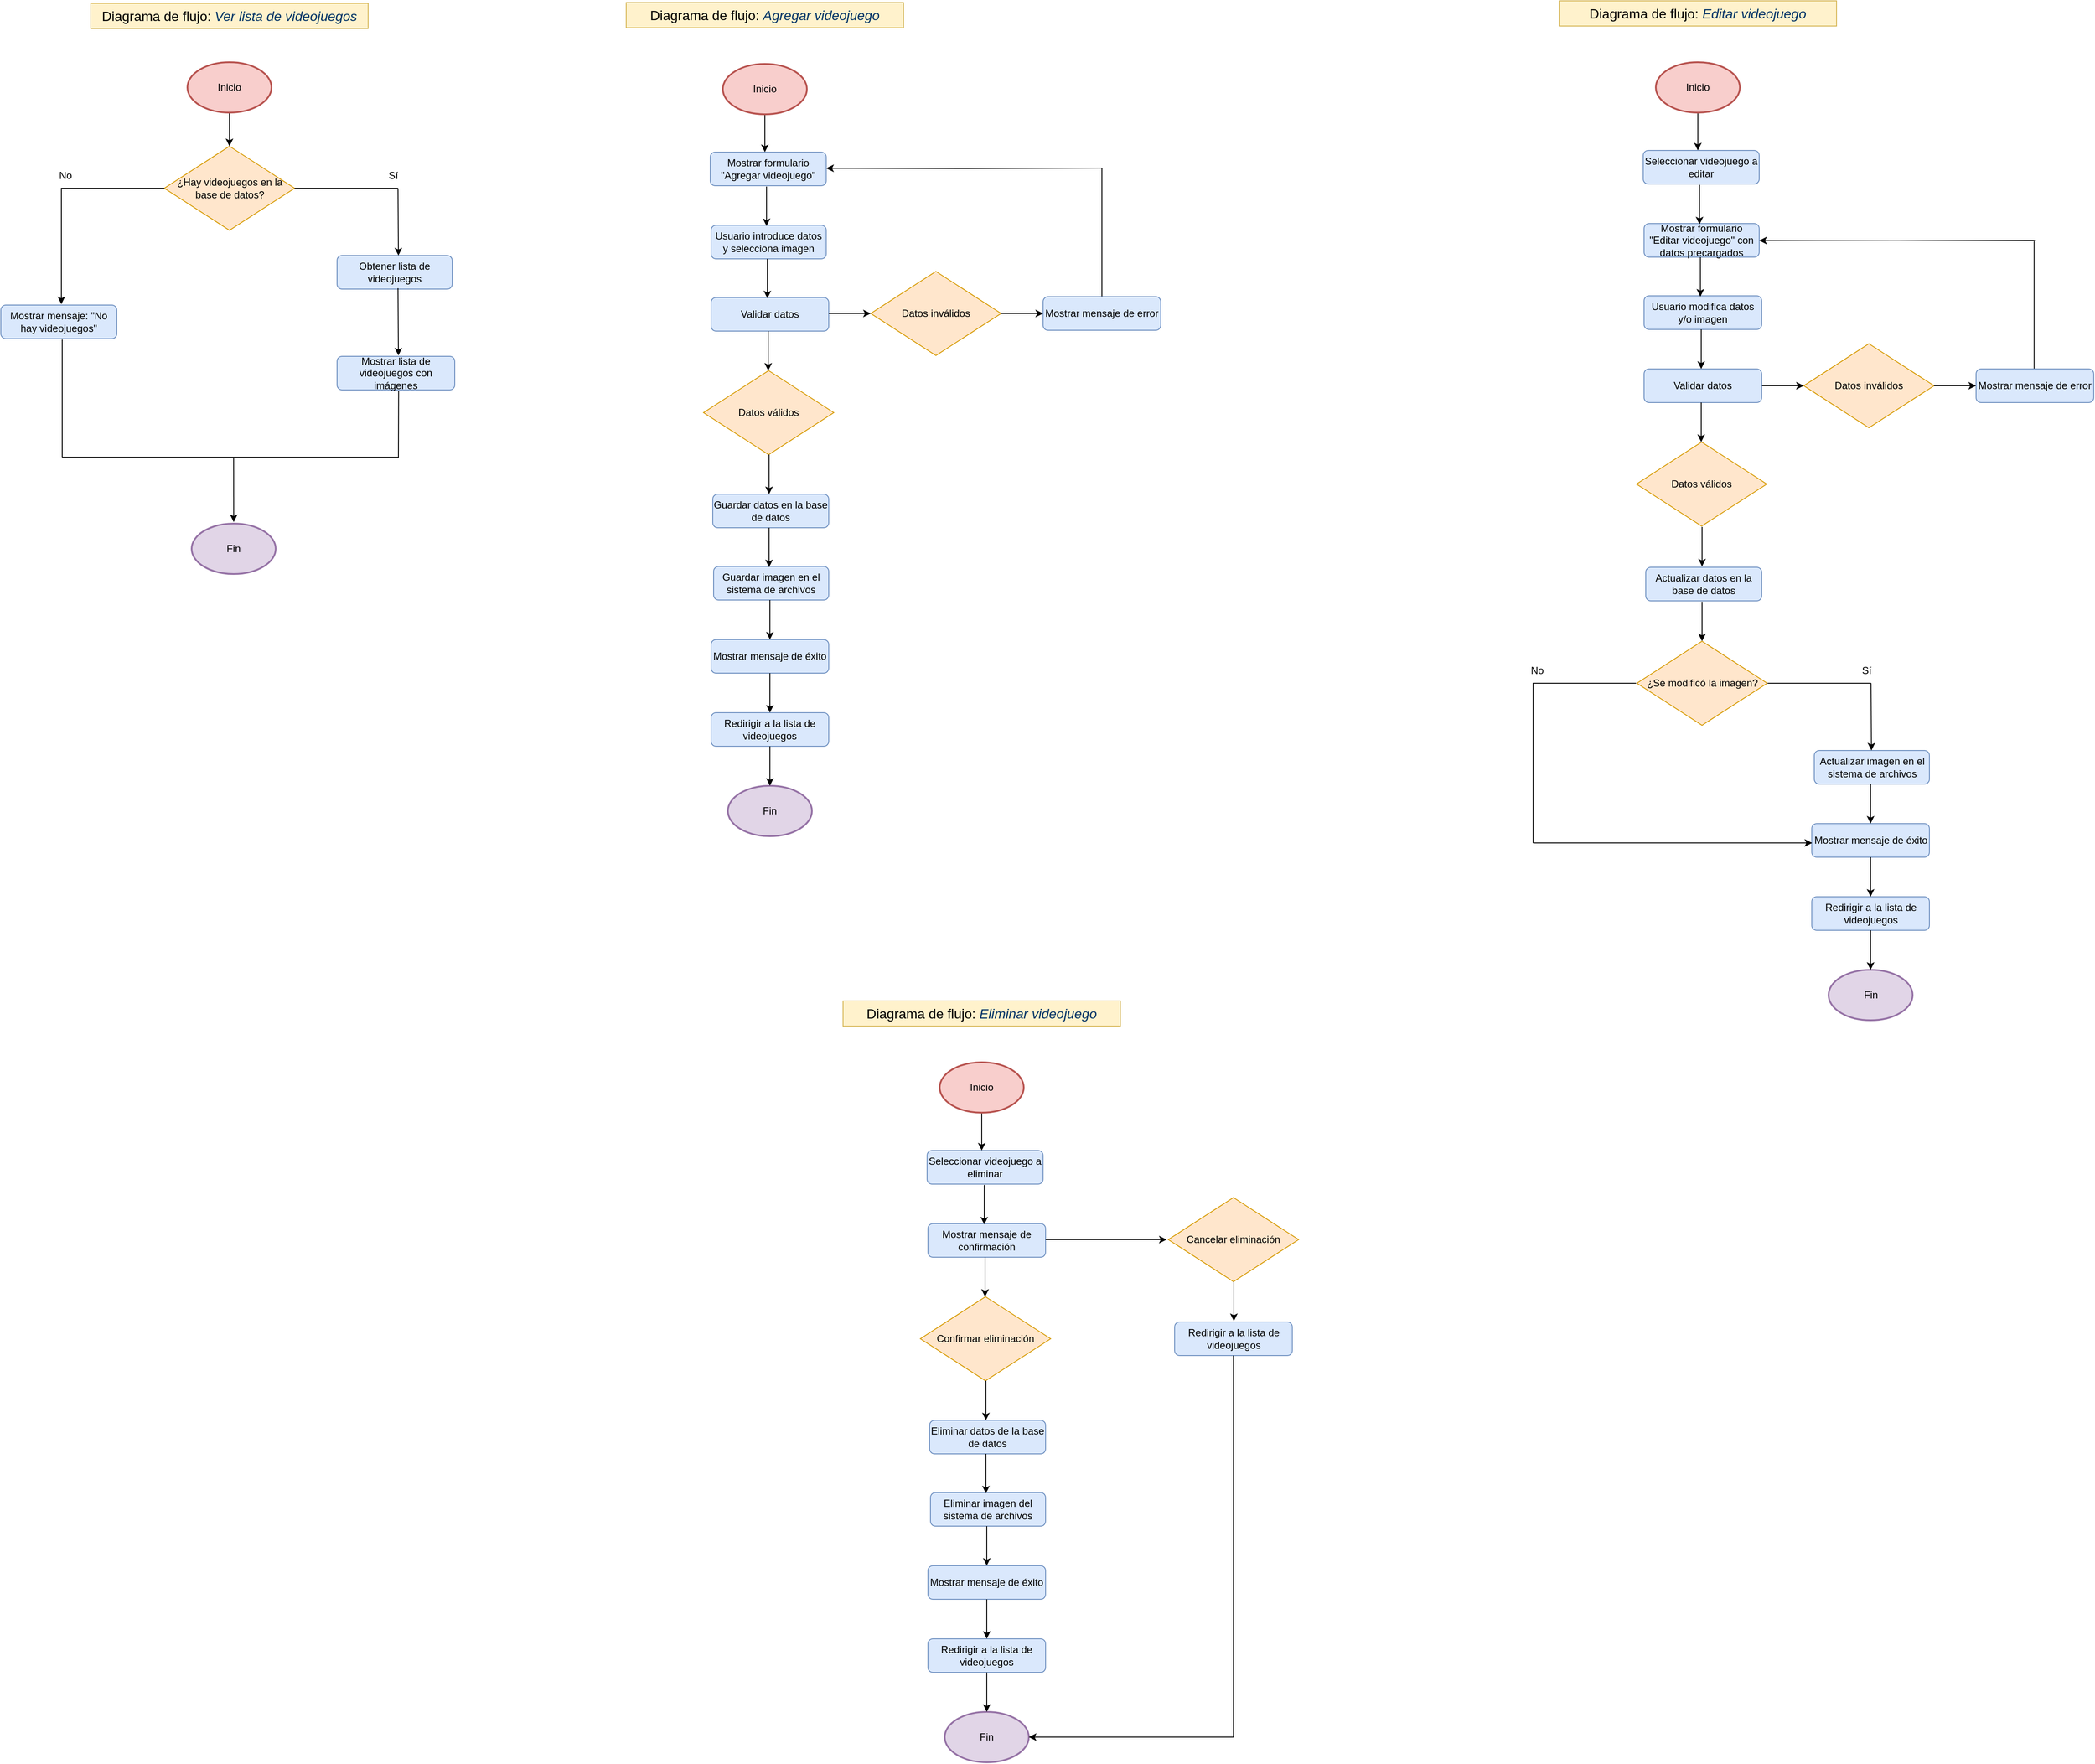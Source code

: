 <mxfile version="26.0.9">
  <diagram name="Page-1" id="8bQry1XqjMAtkOCBPEHt">
    <mxGraphModel dx="3185" dy="1915" grid="1" gridSize="10" guides="1" tooltips="1" connect="1" arrows="1" fold="1" page="1" pageScale="1" pageWidth="3300" pageHeight="2339" math="0" shadow="0">
      <root>
        <mxCell id="0" />
        <mxCell id="1" parent="0" />
        <mxCell id="3hQOFJpl5_fG5C6Am4oN-1" value="&lt;font style=&quot;font-size: 16px;&quot;&gt;Diagrama de flujo: &lt;i&gt;&lt;font style=&quot;color: rgb(0, 51, 102);&quot;&gt;Ver lista de videojuegos&lt;/font&gt;&lt;/i&gt;&lt;/font&gt;" style="text;html=1;align=center;verticalAlign=middle;whiteSpace=wrap;rounded=0;fillColor=#fff2cc;strokeColor=#d6b656;" vertex="1" parent="1">
          <mxGeometry x="190" y="60" width="330" height="30" as="geometry" />
        </mxCell>
        <mxCell id="3hQOFJpl5_fG5C6Am4oN-3" style="edgeStyle=orthogonalEdgeStyle;rounded=0;orthogonalLoop=1;jettySize=auto;html=1;" edge="1" parent="1" source="3hQOFJpl5_fG5C6Am4oN-2">
          <mxGeometry relative="1" as="geometry">
            <mxPoint x="355" y="230" as="targetPoint" />
          </mxGeometry>
        </mxCell>
        <mxCell id="3hQOFJpl5_fG5C6Am4oN-2" value="Inicio" style="strokeWidth=2;html=1;shape=mxgraph.flowchart.start_1;whiteSpace=wrap;fillColor=#f8cecc;strokeColor=#b85450;" vertex="1" parent="1">
          <mxGeometry x="305" y="130" width="100" height="60" as="geometry" />
        </mxCell>
        <mxCell id="3hQOFJpl5_fG5C6Am4oN-5" value="¿Hay videojuegos en la base de datos?" style="rhombus;whiteSpace=wrap;html=1;align=center;verticalAlign=middle;fillColor=#ffe6cc;strokeColor=#d79b00;" vertex="1" parent="1">
          <mxGeometry x="277.5" y="230" width="155" height="100" as="geometry" />
        </mxCell>
        <mxCell id="3hQOFJpl5_fG5C6Am4oN-9" value="" style="endArrow=classic;html=1;rounded=0;endSize=6;startSize=6;jumpSize=6;" edge="1" parent="1">
          <mxGeometry width="50" height="50" relative="1" as="geometry">
            <mxPoint x="155" y="280" as="sourcePoint" />
            <mxPoint x="155" y="418" as="targetPoint" />
          </mxGeometry>
        </mxCell>
        <mxCell id="3hQOFJpl5_fG5C6Am4oN-10" value="" style="endArrow=none;html=1;rounded=0;" edge="1" parent="1">
          <mxGeometry width="50" height="50" relative="1" as="geometry">
            <mxPoint x="154.5" y="280" as="sourcePoint" />
            <mxPoint x="277.5" y="280" as="targetPoint" />
          </mxGeometry>
        </mxCell>
        <mxCell id="3hQOFJpl5_fG5C6Am4oN-11" value="Mostrar mensaje: &quot;No hay videojuegos&quot;" style="rounded=1;whiteSpace=wrap;html=1;shadow=0;glass=0;spacing=2;fillColor=#dae8fc;strokeColor=#6c8ebf;" vertex="1" parent="1">
          <mxGeometry x="83" y="419" width="138" height="40" as="geometry" />
        </mxCell>
        <mxCell id="3hQOFJpl5_fG5C6Am4oN-13" value="" style="endArrow=classic;html=1;rounded=0;" edge="1" parent="1">
          <mxGeometry width="50" height="50" relative="1" as="geometry">
            <mxPoint x="555.5" y="280" as="sourcePoint" />
            <mxPoint x="556" y="360" as="targetPoint" />
          </mxGeometry>
        </mxCell>
        <mxCell id="3hQOFJpl5_fG5C6Am4oN-14" value="" style="endArrow=none;html=1;rounded=0;" edge="1" parent="1">
          <mxGeometry width="50" height="50" relative="1" as="geometry">
            <mxPoint x="432.5" y="280" as="sourcePoint" />
            <mxPoint x="555.5" y="280" as="targetPoint" />
          </mxGeometry>
        </mxCell>
        <mxCell id="3hQOFJpl5_fG5C6Am4oN-15" value="Obtener lista de videojuegos" style="rounded=1;whiteSpace=wrap;html=1;shadow=0;glass=0;spacing=2;fillColor=#dae8fc;strokeColor=#6c8ebf;" vertex="1" parent="1">
          <mxGeometry x="483" y="360" width="137" height="40" as="geometry" />
        </mxCell>
        <mxCell id="3hQOFJpl5_fG5C6Am4oN-16" value="Sí" style="text;html=1;align=center;verticalAlign=middle;whiteSpace=wrap;rounded=0;" vertex="1" parent="1">
          <mxGeometry x="520" y="250" width="60" height="30" as="geometry" />
        </mxCell>
        <mxCell id="3hQOFJpl5_fG5C6Am4oN-17" value="No" style="text;html=1;align=center;verticalAlign=middle;whiteSpace=wrap;rounded=0;" vertex="1" parent="1">
          <mxGeometry x="130" y="250" width="60" height="30" as="geometry" />
        </mxCell>
        <mxCell id="3hQOFJpl5_fG5C6Am4oN-18" value="Mostrar lista de videojuegos con imágenes" style="rounded=1;whiteSpace=wrap;html=1;shadow=0;glass=0;spacing=2;fillColor=#dae8fc;strokeColor=#6c8ebf;" vertex="1" parent="1">
          <mxGeometry x="483" y="480" width="140" height="40" as="geometry" />
        </mxCell>
        <mxCell id="3hQOFJpl5_fG5C6Am4oN-19" value="" style="endArrow=classic;html=1;rounded=0;" edge="1" parent="1">
          <mxGeometry width="50" height="50" relative="1" as="geometry">
            <mxPoint x="555.5" y="399" as="sourcePoint" />
            <mxPoint x="556" y="479" as="targetPoint" />
          </mxGeometry>
        </mxCell>
        <mxCell id="3hQOFJpl5_fG5C6Am4oN-20" value="" style="endArrow=classic;html=1;rounded=0;entryX=0.522;entryY=0.056;entryDx=0;entryDy=0;entryPerimeter=0;" edge="1" parent="1">
          <mxGeometry width="50" height="50" relative="1" as="geometry">
            <mxPoint x="360" y="600" as="sourcePoint" />
            <mxPoint x="360.08" y="677.24" as="targetPoint" />
          </mxGeometry>
        </mxCell>
        <mxCell id="3hQOFJpl5_fG5C6Am4oN-23" value="" style="endArrow=none;html=1;rounded=0;" edge="1" parent="1">
          <mxGeometry width="50" height="50" relative="1" as="geometry">
            <mxPoint x="556" y="600" as="sourcePoint" />
            <mxPoint x="556.23" y="521" as="targetPoint" />
          </mxGeometry>
        </mxCell>
        <mxCell id="3hQOFJpl5_fG5C6Am4oN-24" value="" style="endArrow=none;html=1;rounded=0;" edge="1" parent="1">
          <mxGeometry width="50" height="50" relative="1" as="geometry">
            <mxPoint x="556.5" y="600" as="sourcePoint" />
            <mxPoint x="360" y="600" as="targetPoint" />
          </mxGeometry>
        </mxCell>
        <mxCell id="3hQOFJpl5_fG5C6Am4oN-25" value="" style="endArrow=none;html=1;rounded=0;startFill=0;" edge="1" parent="1">
          <mxGeometry width="50" height="50" relative="1" as="geometry">
            <mxPoint x="156" y="460" as="sourcePoint" />
            <mxPoint x="156" y="600" as="targetPoint" />
          </mxGeometry>
        </mxCell>
        <mxCell id="3hQOFJpl5_fG5C6Am4oN-26" value="" style="endArrow=none;html=1;rounded=0;" edge="1" parent="1">
          <mxGeometry width="50" height="50" relative="1" as="geometry">
            <mxPoint x="360" y="600" as="sourcePoint" />
            <mxPoint x="156" y="600" as="targetPoint" />
          </mxGeometry>
        </mxCell>
        <mxCell id="3hQOFJpl5_fG5C6Am4oN-27" value="&lt;font style=&quot;font-size: 16px;&quot;&gt;&lt;font style=&quot;&quot;&gt;Diagrama de flujo: &lt;/font&gt;&lt;i&gt;&lt;font style=&quot;color: rgb(0, 51, 102);&quot;&gt;Agregar videojuego&lt;/font&gt;&lt;/i&gt;&lt;/font&gt;" style="text;html=1;align=center;verticalAlign=middle;whiteSpace=wrap;rounded=0;fillColor=#fff2cc;strokeColor=#d6b656;" vertex="1" parent="1">
          <mxGeometry x="827" y="59" width="330" height="30" as="geometry" />
        </mxCell>
        <mxCell id="3hQOFJpl5_fG5C6Am4oN-28" style="edgeStyle=orthogonalEdgeStyle;rounded=0;orthogonalLoop=1;jettySize=auto;html=1;exitX=0.5;exitY=0.967;exitDx=0;exitDy=0;exitPerimeter=0;" edge="1" parent="1" source="3hQOFJpl5_fG5C6Am4oN-29">
          <mxGeometry relative="1" as="geometry">
            <mxPoint x="992" y="237" as="targetPoint" />
            <mxPoint x="992.0" y="200" as="sourcePoint" />
          </mxGeometry>
        </mxCell>
        <mxCell id="3hQOFJpl5_fG5C6Am4oN-29" value="Inicio" style="strokeWidth=2;html=1;shape=mxgraph.flowchart.start_1;whiteSpace=wrap;fillColor=#f8cecc;strokeColor=#b85450;" vertex="1" parent="1">
          <mxGeometry x="942" y="132" width="100" height="60" as="geometry" />
        </mxCell>
        <mxCell id="3hQOFJpl5_fG5C6Am4oN-33" value="Mostrar formulario &quot;Agregar videojuego&quot;" style="rounded=1;whiteSpace=wrap;html=1;shadow=0;glass=0;spacing=2;fillColor=#dae8fc;strokeColor=#6c8ebf;" vertex="1" parent="1">
          <mxGeometry x="927" y="237" width="138" height="40" as="geometry" />
        </mxCell>
        <mxCell id="3hQOFJpl5_fG5C6Am4oN-36" value="Usuario introduce datos y selecciona imagen" style="rounded=1;whiteSpace=wrap;html=1;shadow=0;glass=0;spacing=2;fillColor=#dae8fc;strokeColor=#6c8ebf;" vertex="1" parent="1">
          <mxGeometry x="928" y="324" width="137" height="40" as="geometry" />
        </mxCell>
        <mxCell id="3hQOFJpl5_fG5C6Am4oN-39" value="Validar datos" style="rounded=1;whiteSpace=wrap;html=1;shadow=0;glass=0;spacing=2;fillColor=#dae8fc;strokeColor=#6c8ebf;" vertex="1" parent="1">
          <mxGeometry x="928" y="410" width="140" height="40" as="geometry" />
        </mxCell>
        <mxCell id="3hQOFJpl5_fG5C6Am4oN-44" value="" style="endArrow=none;html=1;rounded=0;" edge="1" parent="1">
          <mxGeometry width="50" height="50" relative="1" as="geometry">
            <mxPoint x="1393" y="409" as="sourcePoint" />
            <mxPoint x="1393" y="256" as="targetPoint" />
          </mxGeometry>
        </mxCell>
        <mxCell id="3hQOFJpl5_fG5C6Am4oN-47" value="Fin" style="strokeWidth=2;html=1;shape=mxgraph.flowchart.start_1;whiteSpace=wrap;fillColor=#e1d5e7;strokeColor=#9673a6;" vertex="1" parent="1">
          <mxGeometry x="310" y="679" width="100" height="60" as="geometry" />
        </mxCell>
        <mxCell id="3hQOFJpl5_fG5C6Am4oN-49" value="Fin" style="strokeWidth=2;html=1;shape=mxgraph.flowchart.start_1;whiteSpace=wrap;fillColor=#e1d5e7;strokeColor=#9673a6;" vertex="1" parent="1">
          <mxGeometry x="948" y="991" width="100" height="60" as="geometry" />
        </mxCell>
        <mxCell id="3hQOFJpl5_fG5C6Am4oN-50" value="Datos válidos" style="rhombus;whiteSpace=wrap;html=1;align=center;verticalAlign=middle;fillColor=#ffe6cc;strokeColor=#d79b00;" vertex="1" parent="1">
          <mxGeometry x="919" y="497" width="155" height="100" as="geometry" />
        </mxCell>
        <mxCell id="3hQOFJpl5_fG5C6Am4oN-51" value="Datos inválidos" style="rhombus;whiteSpace=wrap;html=1;align=center;verticalAlign=middle;fillColor=#ffe6cc;strokeColor=#d79b00;" vertex="1" parent="1">
          <mxGeometry x="1118" y="379" width="155" height="100" as="geometry" />
        </mxCell>
        <mxCell id="3hQOFJpl5_fG5C6Am4oN-53" value="Mostrar mensaje de error" style="rounded=1;whiteSpace=wrap;html=1;shadow=0;glass=0;spacing=2;fillColor=#dae8fc;strokeColor=#6c8ebf;" vertex="1" parent="1">
          <mxGeometry x="1323" y="409" width="140" height="40" as="geometry" />
        </mxCell>
        <mxCell id="3hQOFJpl5_fG5C6Am4oN-54" value="Guardar datos en la base de datos" style="rounded=1;whiteSpace=wrap;html=1;shadow=0;glass=0;spacing=2;fillColor=#dae8fc;strokeColor=#6c8ebf;" vertex="1" parent="1">
          <mxGeometry x="930" y="644" width="138" height="40" as="geometry" />
        </mxCell>
        <mxCell id="3hQOFJpl5_fG5C6Am4oN-55" value="Guardar imagen en el sistema de archivos" style="rounded=1;whiteSpace=wrap;html=1;shadow=0;glass=0;spacing=2;fillColor=#dae8fc;strokeColor=#6c8ebf;" vertex="1" parent="1">
          <mxGeometry x="931" y="730" width="137" height="40" as="geometry" />
        </mxCell>
        <mxCell id="3hQOFJpl5_fG5C6Am4oN-56" value="Mostrar mensaje de éxito" style="rounded=1;whiteSpace=wrap;html=1;shadow=0;glass=0;spacing=2;fillColor=#dae8fc;strokeColor=#6c8ebf;" vertex="1" parent="1">
          <mxGeometry x="928" y="817" width="140" height="40" as="geometry" />
        </mxCell>
        <mxCell id="3hQOFJpl5_fG5C6Am4oN-57" value="Redirigir a la lista de videojuegos" style="rounded=1;whiteSpace=wrap;html=1;shadow=0;glass=0;spacing=2;fillColor=#dae8fc;strokeColor=#6c8ebf;" vertex="1" parent="1">
          <mxGeometry x="928" y="904" width="140" height="40" as="geometry" />
        </mxCell>
        <mxCell id="3hQOFJpl5_fG5C6Am4oN-59" style="edgeStyle=orthogonalEdgeStyle;rounded=0;orthogonalLoop=1;jettySize=auto;html=1;exitX=0.5;exitY=0.967;exitDx=0;exitDy=0;exitPerimeter=0;" edge="1" parent="1">
          <mxGeometry relative="1" as="geometry">
            <mxPoint x="994" y="325" as="targetPoint" />
            <mxPoint x="994" y="278" as="sourcePoint" />
          </mxGeometry>
        </mxCell>
        <mxCell id="3hQOFJpl5_fG5C6Am4oN-60" style="edgeStyle=orthogonalEdgeStyle;rounded=0;orthogonalLoop=1;jettySize=auto;html=1;exitX=0.5;exitY=0.967;exitDx=0;exitDy=0;exitPerimeter=0;" edge="1" parent="1">
          <mxGeometry relative="1" as="geometry">
            <mxPoint x="995" y="411" as="targetPoint" />
            <mxPoint x="995" y="364" as="sourcePoint" />
          </mxGeometry>
        </mxCell>
        <mxCell id="3hQOFJpl5_fG5C6Am4oN-61" style="edgeStyle=orthogonalEdgeStyle;rounded=0;orthogonalLoop=1;jettySize=auto;html=1;exitX=0.5;exitY=0.967;exitDx=0;exitDy=0;exitPerimeter=0;" edge="1" parent="1">
          <mxGeometry relative="1" as="geometry">
            <mxPoint x="996" y="497" as="targetPoint" />
            <mxPoint x="996" y="450" as="sourcePoint" />
          </mxGeometry>
        </mxCell>
        <mxCell id="3hQOFJpl5_fG5C6Am4oN-62" style="edgeStyle=orthogonalEdgeStyle;rounded=0;orthogonalLoop=1;jettySize=auto;html=1;exitX=0.5;exitY=0.967;exitDx=0;exitDy=0;exitPerimeter=0;" edge="1" parent="1">
          <mxGeometry relative="1" as="geometry">
            <mxPoint x="997" y="644" as="targetPoint" />
            <mxPoint x="997" y="597" as="sourcePoint" />
          </mxGeometry>
        </mxCell>
        <mxCell id="3hQOFJpl5_fG5C6Am4oN-63" style="edgeStyle=orthogonalEdgeStyle;rounded=0;orthogonalLoop=1;jettySize=auto;html=1;exitX=0.5;exitY=0.967;exitDx=0;exitDy=0;exitPerimeter=0;" edge="1" parent="1">
          <mxGeometry relative="1" as="geometry">
            <mxPoint x="997" y="731" as="targetPoint" />
            <mxPoint x="997" y="684" as="sourcePoint" />
          </mxGeometry>
        </mxCell>
        <mxCell id="3hQOFJpl5_fG5C6Am4oN-64" style="edgeStyle=orthogonalEdgeStyle;rounded=0;orthogonalLoop=1;jettySize=auto;html=1;exitX=0.5;exitY=0.967;exitDx=0;exitDy=0;exitPerimeter=0;" edge="1" parent="1">
          <mxGeometry relative="1" as="geometry">
            <mxPoint x="998" y="817" as="targetPoint" />
            <mxPoint x="998" y="770" as="sourcePoint" />
          </mxGeometry>
        </mxCell>
        <mxCell id="3hQOFJpl5_fG5C6Am4oN-65" style="edgeStyle=orthogonalEdgeStyle;rounded=0;orthogonalLoop=1;jettySize=auto;html=1;exitX=0.5;exitY=0.967;exitDx=0;exitDy=0;exitPerimeter=0;" edge="1" parent="1">
          <mxGeometry relative="1" as="geometry">
            <mxPoint x="998" y="904" as="targetPoint" />
            <mxPoint x="998" y="857" as="sourcePoint" />
          </mxGeometry>
        </mxCell>
        <mxCell id="3hQOFJpl5_fG5C6Am4oN-66" style="edgeStyle=orthogonalEdgeStyle;rounded=0;orthogonalLoop=1;jettySize=auto;html=1;exitX=0.5;exitY=0.967;exitDx=0;exitDy=0;exitPerimeter=0;" edge="1" parent="1">
          <mxGeometry relative="1" as="geometry">
            <mxPoint x="998" y="991" as="targetPoint" />
            <mxPoint x="998" y="944" as="sourcePoint" />
          </mxGeometry>
        </mxCell>
        <mxCell id="3hQOFJpl5_fG5C6Am4oN-67" style="edgeStyle=orthogonalEdgeStyle;rounded=0;orthogonalLoop=1;jettySize=auto;html=1;" edge="1" parent="1">
          <mxGeometry relative="1" as="geometry">
            <mxPoint x="1118" y="429" as="targetPoint" />
            <mxPoint x="1068" y="429" as="sourcePoint" />
          </mxGeometry>
        </mxCell>
        <mxCell id="3hQOFJpl5_fG5C6Am4oN-68" style="edgeStyle=orthogonalEdgeStyle;rounded=0;orthogonalLoop=1;jettySize=auto;html=1;" edge="1" parent="1">
          <mxGeometry relative="1" as="geometry">
            <mxPoint x="1323" y="429" as="targetPoint" />
            <mxPoint x="1273" y="429" as="sourcePoint" />
          </mxGeometry>
        </mxCell>
        <mxCell id="3hQOFJpl5_fG5C6Am4oN-69" style="edgeStyle=orthogonalEdgeStyle;rounded=0;orthogonalLoop=1;jettySize=auto;html=1;" edge="1" parent="1">
          <mxGeometry relative="1" as="geometry">
            <mxPoint x="1065" y="256.23" as="targetPoint" />
            <mxPoint x="1393" y="256" as="sourcePoint" />
          </mxGeometry>
        </mxCell>
        <mxCell id="3hQOFJpl5_fG5C6Am4oN-70" value="&lt;font style=&quot;font-size: 16px;&quot;&gt;&lt;font style=&quot;&quot;&gt;Diagrama de flujo: &lt;/font&gt;&lt;i&gt;&lt;font style=&quot;color: rgb(0, 51, 102);&quot;&gt;Editar v&lt;font style=&quot;color: rgb(0, 51, 102);&quot;&gt;ideojuego&lt;/font&gt;&lt;/font&gt;&lt;/i&gt;&lt;/font&gt;" style="text;html=1;align=center;verticalAlign=middle;whiteSpace=wrap;rounded=0;fillColor=#fff2cc;strokeColor=#d6b656;" vertex="1" parent="1">
          <mxGeometry x="1937" y="57" width="330" height="30" as="geometry" />
        </mxCell>
        <mxCell id="3hQOFJpl5_fG5C6Am4oN-71" style="edgeStyle=orthogonalEdgeStyle;rounded=0;orthogonalLoop=1;jettySize=auto;html=1;exitX=0.5;exitY=0.967;exitDx=0;exitDy=0;exitPerimeter=0;" edge="1" parent="1" source="3hQOFJpl5_fG5C6Am4oN-72">
          <mxGeometry relative="1" as="geometry">
            <mxPoint x="2102" y="235" as="targetPoint" />
            <mxPoint x="2102" y="198" as="sourcePoint" />
          </mxGeometry>
        </mxCell>
        <mxCell id="3hQOFJpl5_fG5C6Am4oN-72" value="Inicio" style="strokeWidth=2;html=1;shape=mxgraph.flowchart.start_1;whiteSpace=wrap;fillColor=#f8cecc;strokeColor=#b85450;" vertex="1" parent="1">
          <mxGeometry x="2052" y="130" width="100" height="60" as="geometry" />
        </mxCell>
        <mxCell id="3hQOFJpl5_fG5C6Am4oN-73" value="Seleccionar videojuego a editar" style="rounded=1;whiteSpace=wrap;html=1;shadow=0;glass=0;spacing=2;fillColor=#dae8fc;strokeColor=#6c8ebf;" vertex="1" parent="1">
          <mxGeometry x="2037" y="235" width="138" height="40" as="geometry" />
        </mxCell>
        <mxCell id="3hQOFJpl5_fG5C6Am4oN-74" value="Mostrar formulario &quot;Editar videojuego&quot; con datos precargados" style="rounded=1;whiteSpace=wrap;html=1;shadow=0;glass=0;spacing=2;fillColor=#dae8fc;strokeColor=#6c8ebf;" vertex="1" parent="1">
          <mxGeometry x="2038" y="322" width="137" height="40" as="geometry" />
        </mxCell>
        <mxCell id="3hQOFJpl5_fG5C6Am4oN-75" value="Usuario modifica datos y/o imagen" style="rounded=1;whiteSpace=wrap;html=1;shadow=0;glass=0;spacing=2;fillColor=#dae8fc;strokeColor=#6c8ebf;" vertex="1" parent="1">
          <mxGeometry x="2038" y="408" width="140" height="40" as="geometry" />
        </mxCell>
        <mxCell id="3hQOFJpl5_fG5C6Am4oN-76" value="" style="endArrow=none;html=1;rounded=0;" edge="1" parent="1">
          <mxGeometry width="50" height="50" relative="1" as="geometry">
            <mxPoint x="2502.09" y="495" as="sourcePoint" />
            <mxPoint x="2502.09" y="342" as="targetPoint" />
          </mxGeometry>
        </mxCell>
        <mxCell id="3hQOFJpl5_fG5C6Am4oN-77" value="Fin" style="strokeWidth=2;html=1;shape=mxgraph.flowchart.start_1;whiteSpace=wrap;fillColor=#e1d5e7;strokeColor=#9673a6;" vertex="1" parent="1">
          <mxGeometry x="2257.5" y="1210" width="100" height="60" as="geometry" />
        </mxCell>
        <mxCell id="3hQOFJpl5_fG5C6Am4oN-78" value="Datos válidos" style="rhombus;whiteSpace=wrap;html=1;align=center;verticalAlign=middle;fillColor=#ffe6cc;strokeColor=#d79b00;" vertex="1" parent="1">
          <mxGeometry x="2029" y="582" width="155" height="100" as="geometry" />
        </mxCell>
        <mxCell id="3hQOFJpl5_fG5C6Am4oN-79" value="Datos inválidos" style="rhombus;whiteSpace=wrap;html=1;align=center;verticalAlign=middle;fillColor=#ffe6cc;strokeColor=#d79b00;" vertex="1" parent="1">
          <mxGeometry x="2228" y="465" width="155" height="100" as="geometry" />
        </mxCell>
        <mxCell id="3hQOFJpl5_fG5C6Am4oN-80" value="Mostrar mensaje de error" style="rounded=1;whiteSpace=wrap;html=1;shadow=0;glass=0;spacing=2;fillColor=#dae8fc;strokeColor=#6c8ebf;" vertex="1" parent="1">
          <mxGeometry x="2433" y="495" width="140" height="40" as="geometry" />
        </mxCell>
        <mxCell id="3hQOFJpl5_fG5C6Am4oN-81" value="Actualizar datos en la base de datos" style="rounded=1;whiteSpace=wrap;html=1;shadow=0;glass=0;spacing=2;fillColor=#dae8fc;strokeColor=#6c8ebf;" vertex="1" parent="1">
          <mxGeometry x="2040" y="731" width="138" height="40" as="geometry" />
        </mxCell>
        <mxCell id="3hQOFJpl5_fG5C6Am4oN-82" value="Actualizar imagen en el sistema de archivos" style="rounded=1;whiteSpace=wrap;html=1;shadow=0;glass=0;spacing=2;fillColor=#dae8fc;strokeColor=#6c8ebf;" vertex="1" parent="1">
          <mxGeometry x="2240.5" y="949" width="137" height="40" as="geometry" />
        </mxCell>
        <mxCell id="3hQOFJpl5_fG5C6Am4oN-83" value="Mostrar mensaje de éxito" style="rounded=1;whiteSpace=wrap;html=1;shadow=0;glass=0;spacing=2;fillColor=#dae8fc;strokeColor=#6c8ebf;" vertex="1" parent="1">
          <mxGeometry x="2237.5" y="1036" width="140" height="40" as="geometry" />
        </mxCell>
        <mxCell id="3hQOFJpl5_fG5C6Am4oN-84" value="Redirigir a la lista de videojuegos" style="rounded=1;whiteSpace=wrap;html=1;shadow=0;glass=0;spacing=2;fillColor=#dae8fc;strokeColor=#6c8ebf;" vertex="1" parent="1">
          <mxGeometry x="2237.5" y="1123" width="140" height="40" as="geometry" />
        </mxCell>
        <mxCell id="3hQOFJpl5_fG5C6Am4oN-85" style="edgeStyle=orthogonalEdgeStyle;rounded=0;orthogonalLoop=1;jettySize=auto;html=1;exitX=0.5;exitY=0.967;exitDx=0;exitDy=0;exitPerimeter=0;" edge="1" parent="1">
          <mxGeometry relative="1" as="geometry">
            <mxPoint x="2104" y="323" as="targetPoint" />
            <mxPoint x="2104" y="276" as="sourcePoint" />
          </mxGeometry>
        </mxCell>
        <mxCell id="3hQOFJpl5_fG5C6Am4oN-86" style="edgeStyle=orthogonalEdgeStyle;rounded=0;orthogonalLoop=1;jettySize=auto;html=1;exitX=0.5;exitY=0.967;exitDx=0;exitDy=0;exitPerimeter=0;" edge="1" parent="1">
          <mxGeometry relative="1" as="geometry">
            <mxPoint x="2105" y="409" as="targetPoint" />
            <mxPoint x="2105" y="362" as="sourcePoint" />
          </mxGeometry>
        </mxCell>
        <mxCell id="3hQOFJpl5_fG5C6Am4oN-87" style="edgeStyle=orthogonalEdgeStyle;rounded=0;orthogonalLoop=1;jettySize=auto;html=1;exitX=0.5;exitY=0.967;exitDx=0;exitDy=0;exitPerimeter=0;" edge="1" parent="1">
          <mxGeometry relative="1" as="geometry">
            <mxPoint x="2106" y="495" as="targetPoint" />
            <mxPoint x="2106" y="448" as="sourcePoint" />
          </mxGeometry>
        </mxCell>
        <mxCell id="3hQOFJpl5_fG5C6Am4oN-88" style="edgeStyle=orthogonalEdgeStyle;rounded=0;orthogonalLoop=1;jettySize=auto;html=1;exitX=0.5;exitY=0.967;exitDx=0;exitDy=0;exitPerimeter=0;" edge="1" parent="1">
          <mxGeometry relative="1" as="geometry">
            <mxPoint x="2107" y="730" as="targetPoint" />
            <mxPoint x="2107" y="683" as="sourcePoint" />
          </mxGeometry>
        </mxCell>
        <mxCell id="3hQOFJpl5_fG5C6Am4oN-89" style="edgeStyle=orthogonalEdgeStyle;rounded=0;orthogonalLoop=1;jettySize=auto;html=1;exitX=0.5;exitY=0.967;exitDx=0;exitDy=0;exitPerimeter=0;" edge="1" parent="1">
          <mxGeometry relative="1" as="geometry">
            <mxPoint x="2107" y="819" as="targetPoint" />
            <mxPoint x="2107" y="772" as="sourcePoint" />
          </mxGeometry>
        </mxCell>
        <mxCell id="3hQOFJpl5_fG5C6Am4oN-90" style="edgeStyle=orthogonalEdgeStyle;rounded=0;orthogonalLoop=1;jettySize=auto;html=1;exitX=0.5;exitY=0.967;exitDx=0;exitDy=0;exitPerimeter=0;" edge="1" parent="1">
          <mxGeometry relative="1" as="geometry">
            <mxPoint x="2307.5" y="1036" as="targetPoint" />
            <mxPoint x="2307.5" y="989" as="sourcePoint" />
          </mxGeometry>
        </mxCell>
        <mxCell id="3hQOFJpl5_fG5C6Am4oN-91" style="edgeStyle=orthogonalEdgeStyle;rounded=0;orthogonalLoop=1;jettySize=auto;html=1;exitX=0.5;exitY=0.967;exitDx=0;exitDy=0;exitPerimeter=0;" edge="1" parent="1">
          <mxGeometry relative="1" as="geometry">
            <mxPoint x="2307.5" y="1123" as="targetPoint" />
            <mxPoint x="2307.5" y="1076" as="sourcePoint" />
          </mxGeometry>
        </mxCell>
        <mxCell id="3hQOFJpl5_fG5C6Am4oN-92" style="edgeStyle=orthogonalEdgeStyle;rounded=0;orthogonalLoop=1;jettySize=auto;html=1;exitX=0.5;exitY=0.967;exitDx=0;exitDy=0;exitPerimeter=0;" edge="1" parent="1">
          <mxGeometry relative="1" as="geometry">
            <mxPoint x="2307.5" y="1210" as="targetPoint" />
            <mxPoint x="2307.5" y="1163" as="sourcePoint" />
          </mxGeometry>
        </mxCell>
        <mxCell id="3hQOFJpl5_fG5C6Am4oN-93" style="edgeStyle=orthogonalEdgeStyle;rounded=0;orthogonalLoop=1;jettySize=auto;html=1;" edge="1" parent="1">
          <mxGeometry relative="1" as="geometry">
            <mxPoint x="2228" y="515" as="targetPoint" />
            <mxPoint x="2178" y="515" as="sourcePoint" />
          </mxGeometry>
        </mxCell>
        <mxCell id="3hQOFJpl5_fG5C6Am4oN-94" style="edgeStyle=orthogonalEdgeStyle;rounded=0;orthogonalLoop=1;jettySize=auto;html=1;" edge="1" parent="1">
          <mxGeometry relative="1" as="geometry">
            <mxPoint x="2433" y="515" as="targetPoint" />
            <mxPoint x="2383" y="515" as="sourcePoint" />
          </mxGeometry>
        </mxCell>
        <mxCell id="3hQOFJpl5_fG5C6Am4oN-95" style="edgeStyle=orthogonalEdgeStyle;rounded=0;orthogonalLoop=1;jettySize=auto;html=1;" edge="1" parent="1">
          <mxGeometry relative="1" as="geometry">
            <mxPoint x="2175" y="342.23" as="targetPoint" />
            <mxPoint x="2503" y="342" as="sourcePoint" />
          </mxGeometry>
        </mxCell>
        <mxCell id="3hQOFJpl5_fG5C6Am4oN-96" value="Validar datos" style="rounded=1;whiteSpace=wrap;html=1;shadow=0;glass=0;spacing=2;fillColor=#dae8fc;strokeColor=#6c8ebf;" vertex="1" parent="1">
          <mxGeometry x="2038" y="495" width="140" height="40" as="geometry" />
        </mxCell>
        <mxCell id="3hQOFJpl5_fG5C6Am4oN-97" style="edgeStyle=orthogonalEdgeStyle;rounded=0;orthogonalLoop=1;jettySize=auto;html=1;exitX=0.5;exitY=0.967;exitDx=0;exitDy=0;exitPerimeter=0;" edge="1" parent="1">
          <mxGeometry relative="1" as="geometry">
            <mxPoint x="2106" y="582" as="targetPoint" />
            <mxPoint x="2106" y="535" as="sourcePoint" />
          </mxGeometry>
        </mxCell>
        <mxCell id="3hQOFJpl5_fG5C6Am4oN-98" value="¿Se modificó la imagen?" style="rhombus;whiteSpace=wrap;html=1;align=center;verticalAlign=middle;fillColor=#ffe6cc;strokeColor=#d79b00;" vertex="1" parent="1">
          <mxGeometry x="2029.5" y="819" width="155" height="100" as="geometry" />
        </mxCell>
        <mxCell id="3hQOFJpl5_fG5C6Am4oN-99" value="" style="endArrow=classic;html=1;rounded=0;" edge="1" parent="1">
          <mxGeometry width="50" height="50" relative="1" as="geometry">
            <mxPoint x="2308" y="869" as="sourcePoint" />
            <mxPoint x="2308.5" y="949" as="targetPoint" />
          </mxGeometry>
        </mxCell>
        <mxCell id="3hQOFJpl5_fG5C6Am4oN-100" value="" style="endArrow=none;html=1;rounded=0;" edge="1" parent="1">
          <mxGeometry width="50" height="50" relative="1" as="geometry">
            <mxPoint x="2185" y="869" as="sourcePoint" />
            <mxPoint x="2308" y="869" as="targetPoint" />
          </mxGeometry>
        </mxCell>
        <mxCell id="3hQOFJpl5_fG5C6Am4oN-101" value="Sí" style="text;html=1;align=center;verticalAlign=middle;whiteSpace=wrap;rounded=0;" vertex="1" parent="1">
          <mxGeometry x="2272.5" y="839" width="60" height="30" as="geometry" />
        </mxCell>
        <mxCell id="3hQOFJpl5_fG5C6Am4oN-104" value="" style="endArrow=none;html=1;rounded=0;endSize=6;startSize=6;jumpSize=6;startFill=0;" edge="1" parent="1">
          <mxGeometry width="50" height="50" relative="1" as="geometry">
            <mxPoint x="1906" y="869" as="sourcePoint" />
            <mxPoint x="1906" y="1059" as="targetPoint" />
          </mxGeometry>
        </mxCell>
        <mxCell id="3hQOFJpl5_fG5C6Am4oN-105" value="" style="endArrow=none;html=1;rounded=0;" edge="1" parent="1">
          <mxGeometry width="50" height="50" relative="1" as="geometry">
            <mxPoint x="1905.5" y="869" as="sourcePoint" />
            <mxPoint x="2028.5" y="869" as="targetPoint" />
          </mxGeometry>
        </mxCell>
        <mxCell id="3hQOFJpl5_fG5C6Am4oN-106" value="No" style="text;html=1;align=center;verticalAlign=middle;whiteSpace=wrap;rounded=0;" vertex="1" parent="1">
          <mxGeometry x="1881" y="839" width="60" height="30" as="geometry" />
        </mxCell>
        <mxCell id="3hQOFJpl5_fG5C6Am4oN-107" style="edgeStyle=orthogonalEdgeStyle;rounded=0;orthogonalLoop=1;jettySize=auto;html=1;" edge="1" parent="1">
          <mxGeometry relative="1" as="geometry">
            <mxPoint x="2238" y="1059" as="targetPoint" />
            <mxPoint x="1906" y="1059" as="sourcePoint" />
          </mxGeometry>
        </mxCell>
        <mxCell id="3hQOFJpl5_fG5C6Am4oN-108" value="&lt;font style=&quot;font-size: 16px;&quot;&gt;&lt;font style=&quot;&quot;&gt;Diagrama de flujo: &lt;/font&gt;&lt;i&gt;&lt;font style=&quot;color: rgb(0, 51, 102);&quot;&gt;Eliminar videojuego&lt;/font&gt;&lt;/i&gt;&lt;/font&gt;" style="text;html=1;align=center;verticalAlign=middle;whiteSpace=wrap;rounded=0;fillColor=#fff2cc;strokeColor=#d6b656;" vertex="1" parent="1">
          <mxGeometry x="1085" y="1247" width="330" height="30" as="geometry" />
        </mxCell>
        <mxCell id="3hQOFJpl5_fG5C6Am4oN-109" style="edgeStyle=orthogonalEdgeStyle;rounded=0;orthogonalLoop=1;jettySize=auto;html=1;exitX=0.5;exitY=0.967;exitDx=0;exitDy=0;exitPerimeter=0;" edge="1" parent="1" source="3hQOFJpl5_fG5C6Am4oN-110">
          <mxGeometry relative="1" as="geometry">
            <mxPoint x="1250" y="1425" as="targetPoint" />
            <mxPoint x="1250.0" y="1388" as="sourcePoint" />
          </mxGeometry>
        </mxCell>
        <mxCell id="3hQOFJpl5_fG5C6Am4oN-110" value="Inicio" style="strokeWidth=2;html=1;shape=mxgraph.flowchart.start_1;whiteSpace=wrap;fillColor=#f8cecc;strokeColor=#b85450;" vertex="1" parent="1">
          <mxGeometry x="1200" y="1320" width="100" height="60" as="geometry" />
        </mxCell>
        <mxCell id="3hQOFJpl5_fG5C6Am4oN-111" value="Seleccionar videojuego a eliminar" style="rounded=1;whiteSpace=wrap;html=1;shadow=0;glass=0;spacing=2;fillColor=#dae8fc;strokeColor=#6c8ebf;" vertex="1" parent="1">
          <mxGeometry x="1185" y="1425" width="138" height="40" as="geometry" />
        </mxCell>
        <mxCell id="3hQOFJpl5_fG5C6Am4oN-113" value="Mostrar mensaje de confirmación" style="rounded=1;whiteSpace=wrap;html=1;shadow=0;glass=0;spacing=2;fillColor=#dae8fc;strokeColor=#6c8ebf;" vertex="1" parent="1">
          <mxGeometry x="1186" y="1512" width="140" height="40" as="geometry" />
        </mxCell>
        <mxCell id="3hQOFJpl5_fG5C6Am4oN-115" value="Fin" style="strokeWidth=2;html=1;shape=mxgraph.flowchart.start_1;whiteSpace=wrap;fillColor=#e1d5e7;strokeColor=#9673a6;" vertex="1" parent="1">
          <mxGeometry x="1206" y="2093" width="100" height="60" as="geometry" />
        </mxCell>
        <mxCell id="3hQOFJpl5_fG5C6Am4oN-116" value="Confirmar eliminación" style="rhombus;whiteSpace=wrap;html=1;align=center;verticalAlign=middle;fillColor=#ffe6cc;strokeColor=#d79b00;" vertex="1" parent="1">
          <mxGeometry x="1177" y="1599" width="155" height="100" as="geometry" />
        </mxCell>
        <mxCell id="3hQOFJpl5_fG5C6Am4oN-117" value="Cancelar eliminación" style="rhombus;whiteSpace=wrap;html=1;align=center;verticalAlign=middle;fillColor=#ffe6cc;strokeColor=#d79b00;" vertex="1" parent="1">
          <mxGeometry x="1472" y="1481" width="155" height="100" as="geometry" />
        </mxCell>
        <mxCell id="3hQOFJpl5_fG5C6Am4oN-118" value="Redirigir a la lista de videojuegos" style="rounded=1;whiteSpace=wrap;html=1;shadow=0;glass=0;spacing=2;fillColor=#dae8fc;strokeColor=#6c8ebf;" vertex="1" parent="1">
          <mxGeometry x="1479.5" y="1629" width="140" height="40" as="geometry" />
        </mxCell>
        <mxCell id="3hQOFJpl5_fG5C6Am4oN-119" value="Eliminar datos de la base de datos" style="rounded=1;whiteSpace=wrap;html=1;shadow=0;glass=0;spacing=2;fillColor=#dae8fc;strokeColor=#6c8ebf;" vertex="1" parent="1">
          <mxGeometry x="1188" y="1746" width="138" height="40" as="geometry" />
        </mxCell>
        <mxCell id="3hQOFJpl5_fG5C6Am4oN-120" value="Eliminar imagen del sistema de archivos" style="rounded=1;whiteSpace=wrap;html=1;shadow=0;glass=0;spacing=2;fillColor=#dae8fc;strokeColor=#6c8ebf;" vertex="1" parent="1">
          <mxGeometry x="1189" y="1832" width="137" height="40" as="geometry" />
        </mxCell>
        <mxCell id="3hQOFJpl5_fG5C6Am4oN-121" value="Mostrar mensaje de éxito" style="rounded=1;whiteSpace=wrap;html=1;shadow=0;glass=0;spacing=2;fillColor=#dae8fc;strokeColor=#6c8ebf;" vertex="1" parent="1">
          <mxGeometry x="1186" y="1919" width="140" height="40" as="geometry" />
        </mxCell>
        <mxCell id="3hQOFJpl5_fG5C6Am4oN-122" value="Redirigir a la lista de videojuegos" style="rounded=1;whiteSpace=wrap;html=1;shadow=0;glass=0;spacing=2;fillColor=#dae8fc;strokeColor=#6c8ebf;" vertex="1" parent="1">
          <mxGeometry x="1186" y="2006" width="140" height="40" as="geometry" />
        </mxCell>
        <mxCell id="3hQOFJpl5_fG5C6Am4oN-124" style="edgeStyle=orthogonalEdgeStyle;rounded=0;orthogonalLoop=1;jettySize=auto;html=1;exitX=0.5;exitY=0.967;exitDx=0;exitDy=0;exitPerimeter=0;" edge="1" parent="1">
          <mxGeometry relative="1" as="geometry">
            <mxPoint x="1253" y="1513" as="targetPoint" />
            <mxPoint x="1253" y="1466" as="sourcePoint" />
          </mxGeometry>
        </mxCell>
        <mxCell id="3hQOFJpl5_fG5C6Am4oN-125" style="edgeStyle=orthogonalEdgeStyle;rounded=0;orthogonalLoop=1;jettySize=auto;html=1;exitX=0.5;exitY=0.967;exitDx=0;exitDy=0;exitPerimeter=0;" edge="1" parent="1">
          <mxGeometry relative="1" as="geometry">
            <mxPoint x="1254" y="1599" as="targetPoint" />
            <mxPoint x="1254" y="1552" as="sourcePoint" />
          </mxGeometry>
        </mxCell>
        <mxCell id="3hQOFJpl5_fG5C6Am4oN-126" style="edgeStyle=orthogonalEdgeStyle;rounded=0;orthogonalLoop=1;jettySize=auto;html=1;exitX=0.5;exitY=0.967;exitDx=0;exitDy=0;exitPerimeter=0;" edge="1" parent="1">
          <mxGeometry relative="1" as="geometry">
            <mxPoint x="1255" y="1746" as="targetPoint" />
            <mxPoint x="1255" y="1699" as="sourcePoint" />
          </mxGeometry>
        </mxCell>
        <mxCell id="3hQOFJpl5_fG5C6Am4oN-127" style="edgeStyle=orthogonalEdgeStyle;rounded=0;orthogonalLoop=1;jettySize=auto;html=1;exitX=0.5;exitY=0.967;exitDx=0;exitDy=0;exitPerimeter=0;" edge="1" parent="1">
          <mxGeometry relative="1" as="geometry">
            <mxPoint x="1255" y="1833" as="targetPoint" />
            <mxPoint x="1255" y="1786" as="sourcePoint" />
          </mxGeometry>
        </mxCell>
        <mxCell id="3hQOFJpl5_fG5C6Am4oN-128" style="edgeStyle=orthogonalEdgeStyle;rounded=0;orthogonalLoop=1;jettySize=auto;html=1;exitX=0.5;exitY=0.967;exitDx=0;exitDy=0;exitPerimeter=0;" edge="1" parent="1">
          <mxGeometry relative="1" as="geometry">
            <mxPoint x="1256" y="1919" as="targetPoint" />
            <mxPoint x="1256" y="1872" as="sourcePoint" />
          </mxGeometry>
        </mxCell>
        <mxCell id="3hQOFJpl5_fG5C6Am4oN-129" style="edgeStyle=orthogonalEdgeStyle;rounded=0;orthogonalLoop=1;jettySize=auto;html=1;exitX=0.5;exitY=0.967;exitDx=0;exitDy=0;exitPerimeter=0;" edge="1" parent="1">
          <mxGeometry relative="1" as="geometry">
            <mxPoint x="1256" y="2006" as="targetPoint" />
            <mxPoint x="1256" y="1959" as="sourcePoint" />
          </mxGeometry>
        </mxCell>
        <mxCell id="3hQOFJpl5_fG5C6Am4oN-130" style="edgeStyle=orthogonalEdgeStyle;rounded=0;orthogonalLoop=1;jettySize=auto;html=1;exitX=0.5;exitY=0.967;exitDx=0;exitDy=0;exitPerimeter=0;" edge="1" parent="1">
          <mxGeometry relative="1" as="geometry">
            <mxPoint x="1256" y="2093" as="targetPoint" />
            <mxPoint x="1256" y="2046" as="sourcePoint" />
          </mxGeometry>
        </mxCell>
        <mxCell id="3hQOFJpl5_fG5C6Am4oN-131" style="edgeStyle=orthogonalEdgeStyle;rounded=0;orthogonalLoop=1;jettySize=auto;html=1;" edge="1" parent="1">
          <mxGeometry relative="1" as="geometry">
            <mxPoint x="1470" y="1531" as="targetPoint" />
            <mxPoint x="1326" y="1531" as="sourcePoint" />
          </mxGeometry>
        </mxCell>
        <mxCell id="3hQOFJpl5_fG5C6Am4oN-134" style="edgeStyle=orthogonalEdgeStyle;rounded=0;orthogonalLoop=1;jettySize=auto;html=1;exitX=0.5;exitY=0.967;exitDx=0;exitDy=0;exitPerimeter=0;" edge="1" parent="1">
          <mxGeometry relative="1" as="geometry">
            <mxPoint x="1550" y="1628" as="targetPoint" />
            <mxPoint x="1550" y="1581" as="sourcePoint" />
          </mxGeometry>
        </mxCell>
        <mxCell id="3hQOFJpl5_fG5C6Am4oN-135" style="edgeStyle=orthogonalEdgeStyle;rounded=0;orthogonalLoop=1;jettySize=auto;html=1;entryX=1;entryY=0.5;entryDx=0;entryDy=0;entryPerimeter=0;exitX=0.5;exitY=1;exitDx=0;exitDy=0;" edge="1" parent="1" source="3hQOFJpl5_fG5C6Am4oN-118" target="3hQOFJpl5_fG5C6Am4oN-115">
          <mxGeometry relative="1" as="geometry">
            <mxPoint x="1550" y="1716" as="targetPoint" />
            <mxPoint x="1550" y="2123" as="sourcePoint" />
          </mxGeometry>
        </mxCell>
      </root>
    </mxGraphModel>
  </diagram>
</mxfile>
